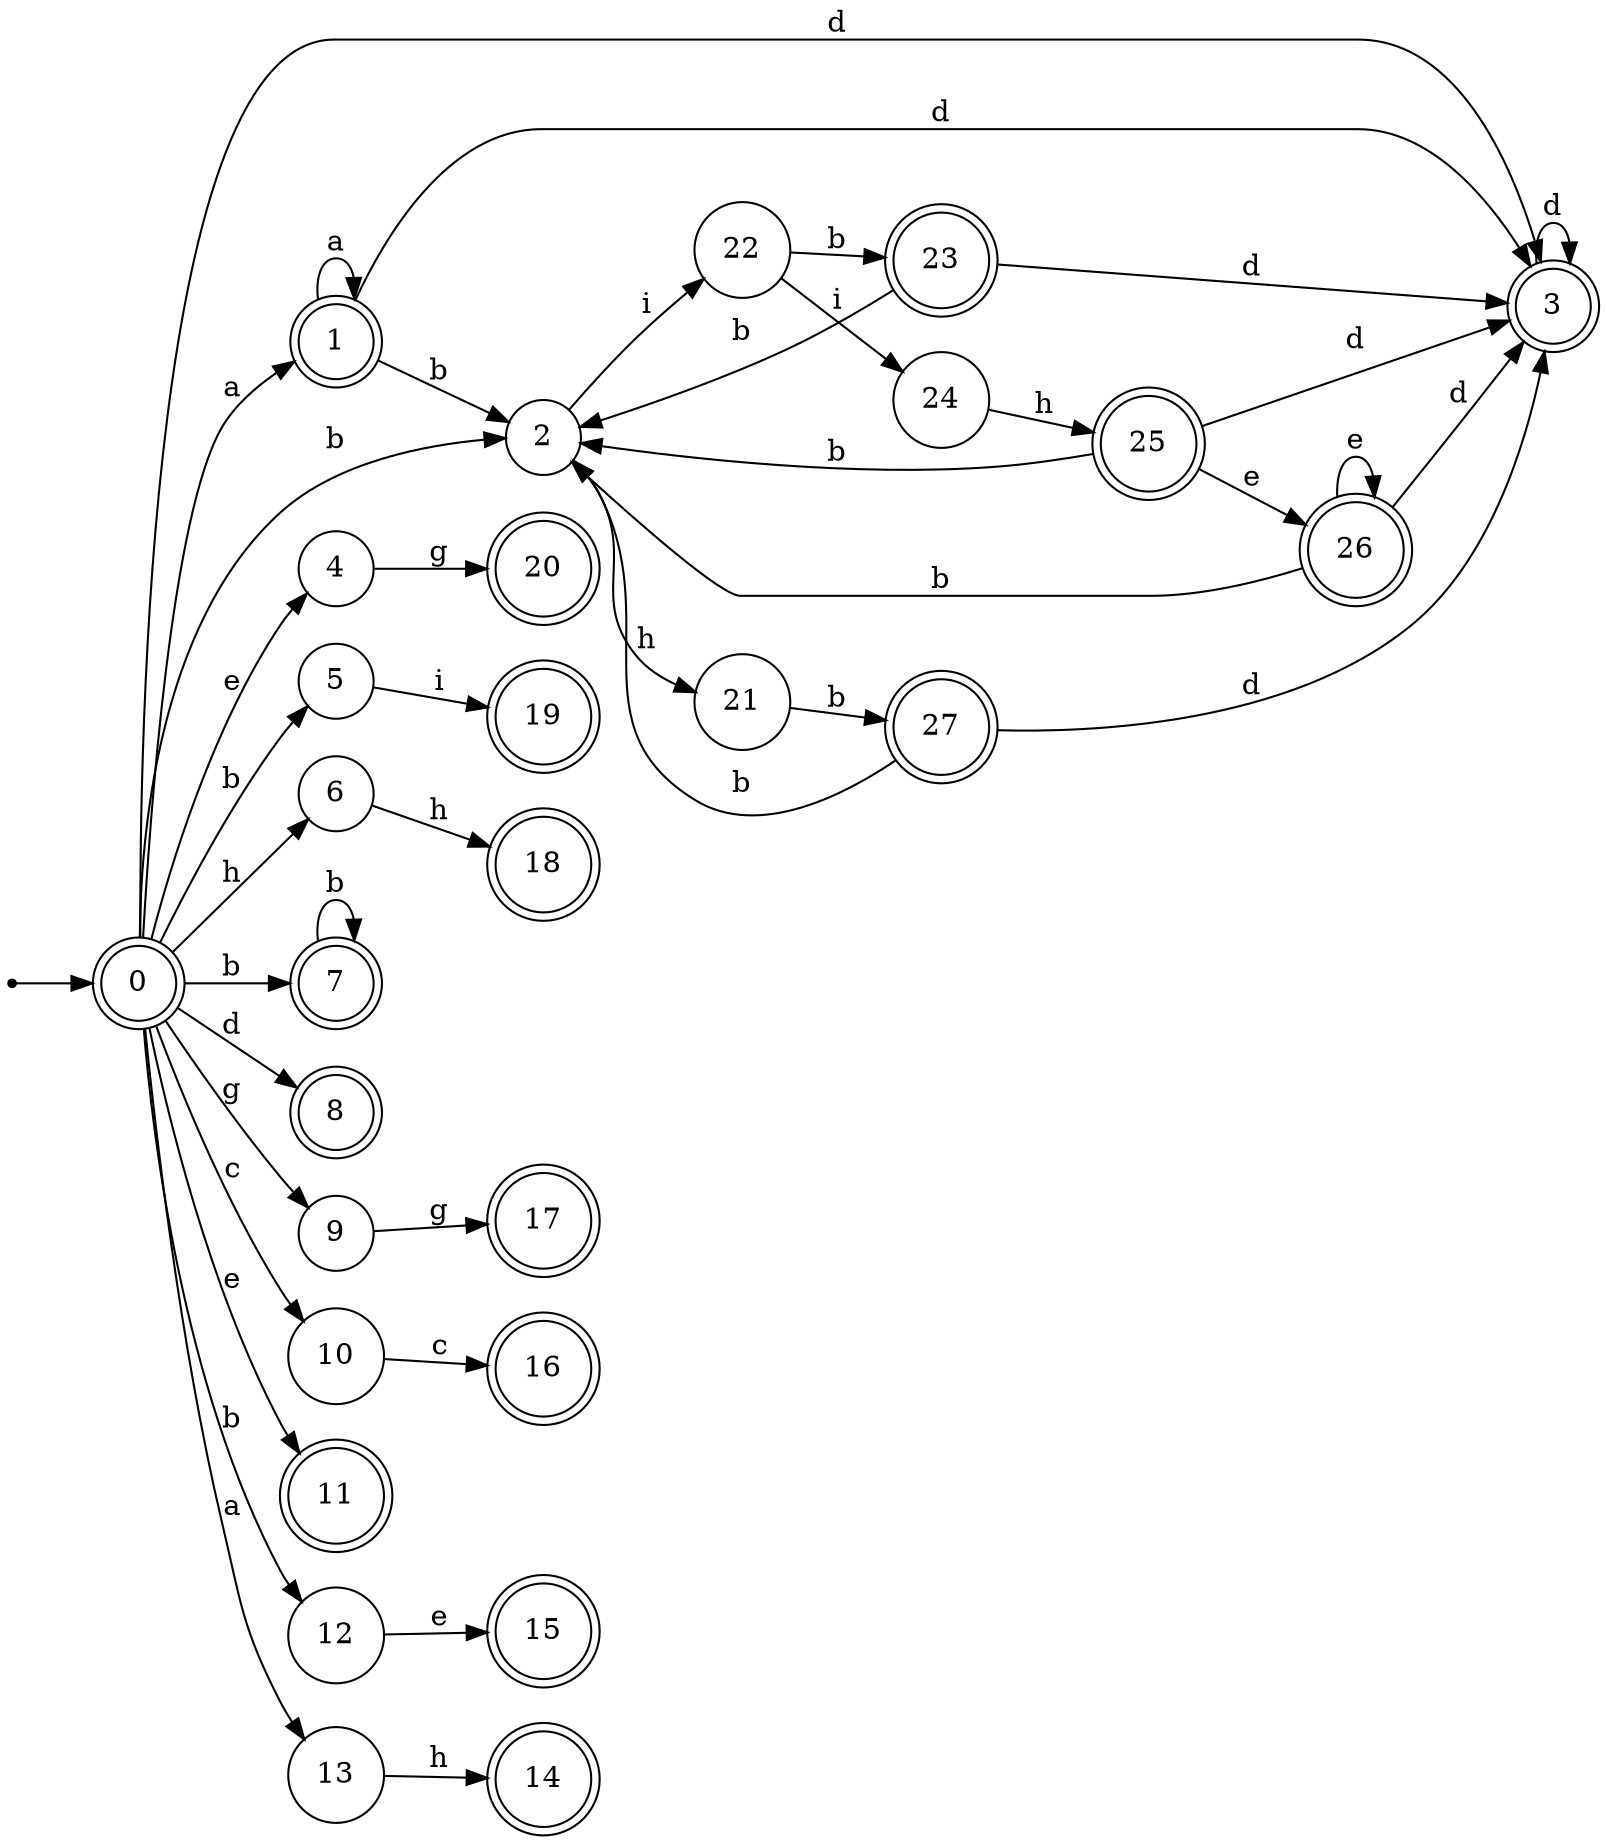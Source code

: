 digraph finite_state_machine {
rankdir=LR;
size="20,20";
node [shape = point]; "dummy0"
node [shape = doublecircle]; "0";"dummy0" -> "0";
node [shape = doublecircle]; "1";node [shape = circle]; "2";
node [shape = doublecircle]; "3";node [shape = circle]; "4";
node [shape = circle]; "5";
node [shape = circle]; "6";
node [shape = doublecircle]; "7";node [shape = doublecircle]; "8";node [shape = circle]; "9";
node [shape = circle]; "10";
node [shape = doublecircle]; "11";node [shape = circle]; "12";
node [shape = circle]; "13";
node [shape = doublecircle]; "14";node [shape = doublecircle]; "15";node [shape = doublecircle]; "16";node [shape = doublecircle]; "17";node [shape = doublecircle]; "18";node [shape = doublecircle]; "19";node [shape = doublecircle]; "20";node [shape = circle]; "21";
node [shape = circle]; "22";
node [shape = doublecircle]; "23";node [shape = circle]; "24";
node [shape = doublecircle]; "25";node [shape = doublecircle]; "26";node [shape = doublecircle]; "27";"0" -> "1" [label = "a"];
 "0" -> "13" [label = "a"];
 "0" -> "2" [label = "b"];
 "0" -> "12" [label = "b"];
 "0" -> "5" [label = "b"];
 "0" -> "7" [label = "b"];
 "0" -> "8" [label = "d"];
 "0" -> "3" [label = "d"];
 "0" -> "11" [label = "e"];
 "0" -> "4" [label = "e"];
 "0" -> "6" [label = "h"];
 "0" -> "9" [label = "g"];
 "0" -> "10" [label = "c"];
 "13" -> "14" [label = "h"];
 "12" -> "15" [label = "e"];
 "10" -> "16" [label = "c"];
 "9" -> "17" [label = "g"];
 "7" -> "7" [label = "b"];
 "6" -> "18" [label = "h"];
 "5" -> "19" [label = "i"];
 "4" -> "20" [label = "g"];
 "3" -> "3" [label = "d"];
 "2" -> "21" [label = "h"];
 "2" -> "22" [label = "i"];
 "22" -> "23" [label = "b"];
 "22" -> "24" [label = "i"];
 "24" -> "25" [label = "h"];
 "25" -> "26" [label = "e"];
 "25" -> "2" [label = "b"];
 "25" -> "3" [label = "d"];
 "26" -> "26" [label = "e"];
 "26" -> "2" [label = "b"];
 "26" -> "3" [label = "d"];
 "23" -> "2" [label = "b"];
 "23" -> "3" [label = "d"];
 "21" -> "27" [label = "b"];
 "27" -> "2" [label = "b"];
 "27" -> "3" [label = "d"];
 "1" -> "1" [label = "a"];
 "1" -> "2" [label = "b"];
 "1" -> "3" [label = "d"];
 }
